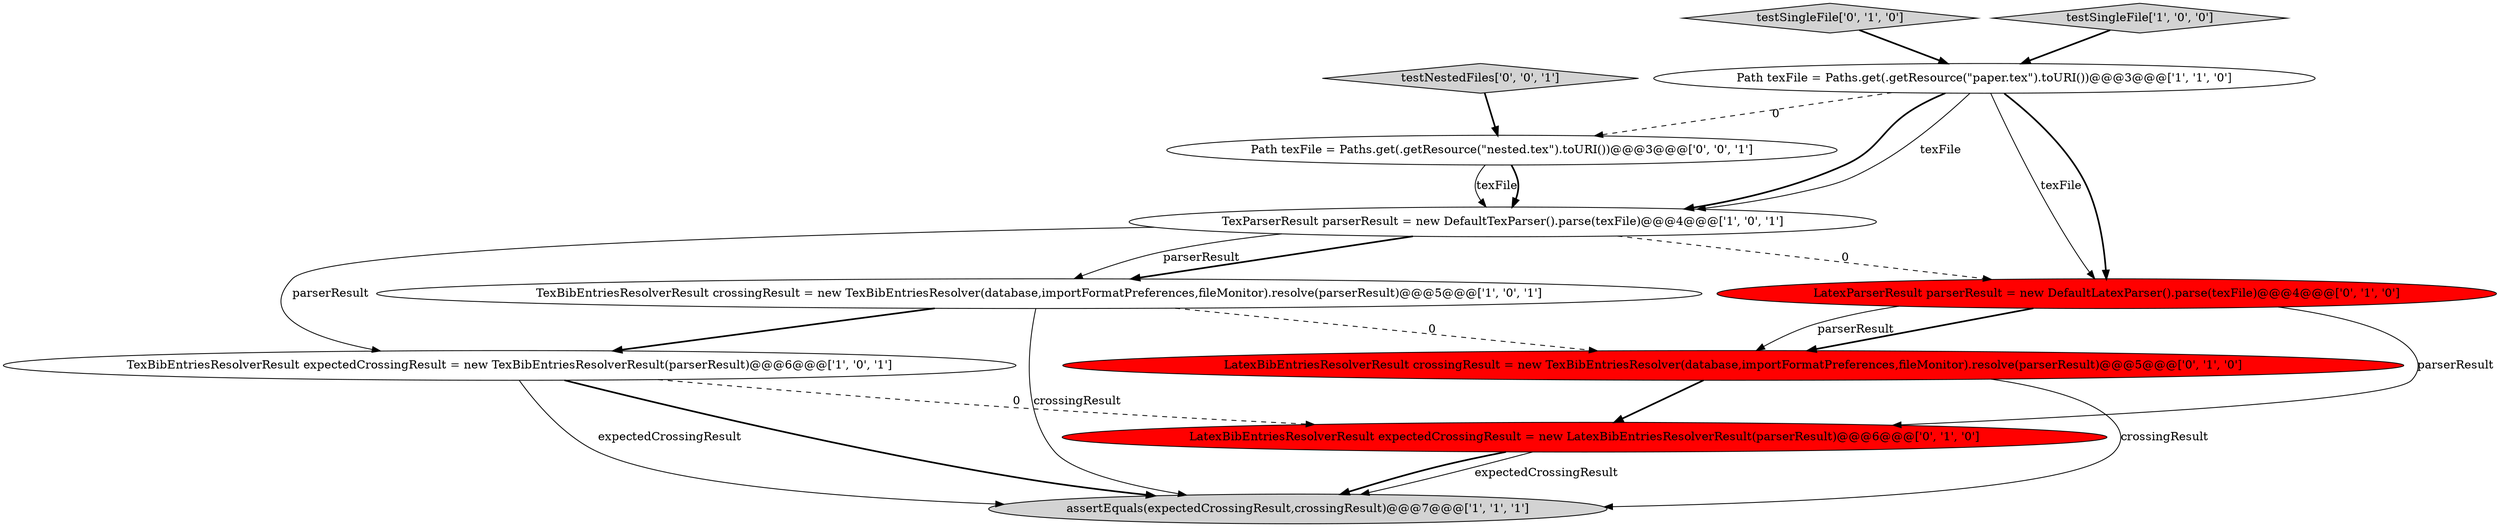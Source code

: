 digraph {
0 [style = filled, label = "TexParserResult parserResult = new DefaultTexParser().parse(texFile)@@@4@@@['1', '0', '1']", fillcolor = white, shape = ellipse image = "AAA0AAABBB1BBB"];
6 [style = filled, label = "testSingleFile['0', '1', '0']", fillcolor = lightgray, shape = diamond image = "AAA0AAABBB2BBB"];
7 [style = filled, label = "LatexParserResult parserResult = new DefaultLatexParser().parse(texFile)@@@4@@@['0', '1', '0']", fillcolor = red, shape = ellipse image = "AAA1AAABBB2BBB"];
5 [style = filled, label = "Path texFile = Paths.get(.getResource(\"paper.tex\").toURI())@@@3@@@['1', '1', '0']", fillcolor = white, shape = ellipse image = "AAA0AAABBB1BBB"];
9 [style = filled, label = "LatexBibEntriesResolverResult crossingResult = new TexBibEntriesResolver(database,importFormatPreferences,fileMonitor).resolve(parserResult)@@@5@@@['0', '1', '0']", fillcolor = red, shape = ellipse image = "AAA1AAABBB2BBB"];
4 [style = filled, label = "TexBibEntriesResolverResult expectedCrossingResult = new TexBibEntriesResolverResult(parserResult)@@@6@@@['1', '0', '1']", fillcolor = white, shape = ellipse image = "AAA0AAABBB1BBB"];
1 [style = filled, label = "testSingleFile['1', '0', '0']", fillcolor = lightgray, shape = diamond image = "AAA0AAABBB1BBB"];
2 [style = filled, label = "TexBibEntriesResolverResult crossingResult = new TexBibEntriesResolver(database,importFormatPreferences,fileMonitor).resolve(parserResult)@@@5@@@['1', '0', '1']", fillcolor = white, shape = ellipse image = "AAA0AAABBB1BBB"];
3 [style = filled, label = "assertEquals(expectedCrossingResult,crossingResult)@@@7@@@['1', '1', '1']", fillcolor = lightgray, shape = ellipse image = "AAA0AAABBB1BBB"];
8 [style = filled, label = "LatexBibEntriesResolverResult expectedCrossingResult = new LatexBibEntriesResolverResult(parserResult)@@@6@@@['0', '1', '0']", fillcolor = red, shape = ellipse image = "AAA1AAABBB2BBB"];
10 [style = filled, label = "Path texFile = Paths.get(.getResource(\"nested.tex\").toURI())@@@3@@@['0', '0', '1']", fillcolor = white, shape = ellipse image = "AAA0AAABBB3BBB"];
11 [style = filled, label = "testNestedFiles['0', '0', '1']", fillcolor = lightgray, shape = diamond image = "AAA0AAABBB3BBB"];
1->5 [style = bold, label=""];
4->3 [style = bold, label=""];
0->2 [style = bold, label=""];
8->3 [style = bold, label=""];
5->7 [style = solid, label="texFile"];
9->8 [style = bold, label=""];
2->4 [style = bold, label=""];
0->4 [style = solid, label="parserResult"];
7->9 [style = bold, label=""];
10->0 [style = solid, label="texFile"];
6->5 [style = bold, label=""];
5->0 [style = bold, label=""];
5->10 [style = dashed, label="0"];
2->9 [style = dashed, label="0"];
11->10 [style = bold, label=""];
9->3 [style = solid, label="crossingResult"];
7->8 [style = solid, label="parserResult"];
10->0 [style = bold, label=""];
2->3 [style = solid, label="crossingResult"];
4->8 [style = dashed, label="0"];
4->3 [style = solid, label="expectedCrossingResult"];
5->7 [style = bold, label=""];
8->3 [style = solid, label="expectedCrossingResult"];
0->2 [style = solid, label="parserResult"];
5->0 [style = solid, label="texFile"];
0->7 [style = dashed, label="0"];
7->9 [style = solid, label="parserResult"];
}
